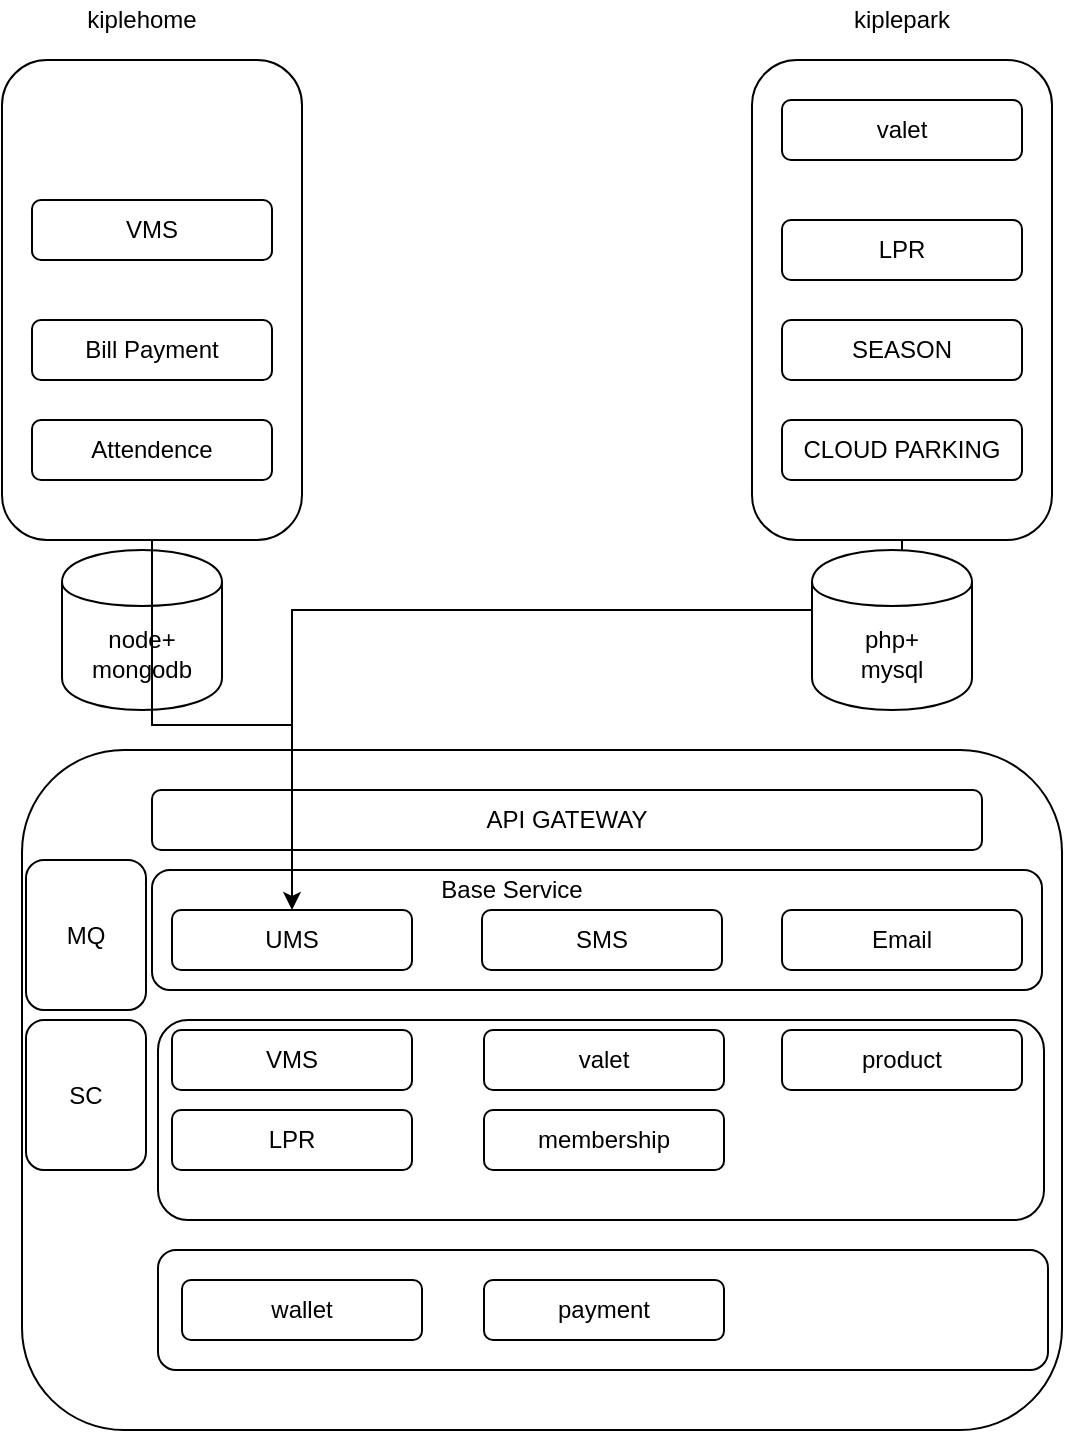 <mxfile version="12.3.8" type="github" pages="2">
  <diagram id="0H-zC2-0R3sZy4OjrHl7" name="第 1 页">
    <mxGraphModel dx="712" dy="353" grid="1" gridSize="10" guides="1" tooltips="1" connect="1" arrows="1" fold="1" page="1" pageScale="1" pageWidth="827" pageHeight="1169" math="0" shadow="0">
      <root>
        <mxCell id="0"/>
        <mxCell id="1" parent="0"/>
        <mxCell id="Smt2OXMbTNINIB3azjr3-1" value="" style="rounded=1;whiteSpace=wrap;html=1;" parent="1" vertex="1">
          <mxGeometry x="90" y="125" width="150" height="240" as="geometry"/>
        </mxCell>
        <mxCell id="USfqKV91AmZVGDaE69Cv-1" style="edgeStyle=orthogonalEdgeStyle;rounded=0;orthogonalLoop=1;jettySize=auto;html=1;" edge="1" parent="1" source="Smt2OXMbTNINIB3azjr3-2" target="Smt2OXMbTNINIB3azjr3-22">
          <mxGeometry relative="1" as="geometry">
            <Array as="points">
              <mxPoint x="540" y="400"/>
              <mxPoint x="235" y="400"/>
            </Array>
          </mxGeometry>
        </mxCell>
        <mxCell id="Smt2OXMbTNINIB3azjr3-2" value="" style="rounded=1;whiteSpace=wrap;html=1;" parent="1" vertex="1">
          <mxGeometry x="465" y="125" width="150" height="240" as="geometry"/>
        </mxCell>
        <mxCell id="Smt2OXMbTNINIB3azjr3-3" value="kiplehome" style="text;html=1;strokeColor=none;fillColor=none;align=center;verticalAlign=middle;whiteSpace=wrap;rounded=0;" parent="1" vertex="1">
          <mxGeometry x="110" y="95" width="100" height="20" as="geometry"/>
        </mxCell>
        <mxCell id="Smt2OXMbTNINIB3azjr3-4" value="kiplepark" style="text;html=1;strokeColor=none;fillColor=none;align=center;verticalAlign=middle;whiteSpace=wrap;rounded=0;" parent="1" vertex="1">
          <mxGeometry x="490" y="95" width="100" height="20" as="geometry"/>
        </mxCell>
        <mxCell id="Smt2OXMbTNINIB3azjr3-6" value="VMS" style="rounded=1;whiteSpace=wrap;html=1;" parent="1" vertex="1">
          <mxGeometry x="105" y="195" width="120" height="30" as="geometry"/>
        </mxCell>
        <mxCell id="Smt2OXMbTNINIB3azjr3-7" value="Bill Payment" style="rounded=1;whiteSpace=wrap;html=1;" parent="1" vertex="1">
          <mxGeometry x="105" y="255" width="120" height="30" as="geometry"/>
        </mxCell>
        <mxCell id="Smt2OXMbTNINIB3azjr3-9" value="Attendence" style="rounded=1;whiteSpace=wrap;html=1;" parent="1" vertex="1">
          <mxGeometry x="105" y="305" width="120" height="30" as="geometry"/>
        </mxCell>
        <mxCell id="Smt2OXMbTNINIB3azjr3-12" value="valet" style="rounded=1;whiteSpace=wrap;html=1;" parent="1" vertex="1">
          <mxGeometry x="480" y="145" width="120" height="30" as="geometry"/>
        </mxCell>
        <mxCell id="Smt2OXMbTNINIB3azjr3-13" value="LPR" style="rounded=1;whiteSpace=wrap;html=1;" parent="1" vertex="1">
          <mxGeometry x="480" y="205" width="120" height="30" as="geometry"/>
        </mxCell>
        <mxCell id="Smt2OXMbTNINIB3azjr3-14" value="SEASON" style="rounded=1;whiteSpace=wrap;html=1;" parent="1" vertex="1">
          <mxGeometry x="480" y="255" width="120" height="30" as="geometry"/>
        </mxCell>
        <mxCell id="Smt2OXMbTNINIB3azjr3-17" value="CLOUD PARKING" style="rounded=1;whiteSpace=wrap;html=1;" parent="1" vertex="1">
          <mxGeometry x="480" y="305" width="120" height="30" as="geometry"/>
        </mxCell>
        <mxCell id="Smt2OXMbTNINIB3azjr3-18" value="" style="rounded=1;whiteSpace=wrap;html=1;" parent="1" vertex="1">
          <mxGeometry x="100" y="470" width="520" height="340" as="geometry"/>
        </mxCell>
        <mxCell id="Smt2OXMbTNINIB3azjr3-20" value="API GATEWAY" style="rounded=1;whiteSpace=wrap;html=1;" parent="1" vertex="1">
          <mxGeometry x="165" y="490" width="415" height="30" as="geometry"/>
        </mxCell>
        <mxCell id="Smt2OXMbTNINIB3azjr3-21" value="" style="rounded=1;whiteSpace=wrap;html=1;" parent="1" vertex="1">
          <mxGeometry x="165" y="530" width="445" height="60" as="geometry"/>
        </mxCell>
        <mxCell id="Smt2OXMbTNINIB3azjr3-22" value="UMS" style="rounded=1;whiteSpace=wrap;html=1;" parent="1" vertex="1">
          <mxGeometry x="175" y="550" width="120" height="30" as="geometry"/>
        </mxCell>
        <mxCell id="Smt2OXMbTNINIB3azjr3-24" value="Base Service" style="text;html=1;strokeColor=none;fillColor=none;align=center;verticalAlign=middle;whiteSpace=wrap;rounded=0;" parent="1" vertex="1">
          <mxGeometry x="305" y="530" width="80" height="20" as="geometry"/>
        </mxCell>
        <mxCell id="Smt2OXMbTNINIB3azjr3-25" value="Email" style="rounded=1;whiteSpace=wrap;html=1;" parent="1" vertex="1">
          <mxGeometry x="480" y="550" width="120" height="30" as="geometry"/>
        </mxCell>
        <mxCell id="Smt2OXMbTNINIB3azjr3-26" value="SMS" style="rounded=1;whiteSpace=wrap;html=1;" parent="1" vertex="1">
          <mxGeometry x="330" y="550" width="120" height="30" as="geometry"/>
        </mxCell>
        <mxCell id="Smt2OXMbTNINIB3azjr3-29" value="node+&lt;br&gt;mongodb" style="shape=cylinder;whiteSpace=wrap;html=1;boundedLbl=1;backgroundOutline=1;" parent="1" vertex="1">
          <mxGeometry x="120" y="370" width="80" height="80" as="geometry"/>
        </mxCell>
        <mxCell id="Smt2OXMbTNINIB3azjr3-30" value="php+&lt;br&gt;mysql" style="shape=cylinder;whiteSpace=wrap;html=1;boundedLbl=1;backgroundOutline=1;" parent="1" vertex="1">
          <mxGeometry x="495" y="370" width="80" height="80" as="geometry"/>
        </mxCell>
        <mxCell id="a5F_TbWvil2wc0R8VG2--1" value="" style="rounded=1;whiteSpace=wrap;html=1;" vertex="1" parent="1">
          <mxGeometry x="168" y="605" width="443" height="100" as="geometry"/>
        </mxCell>
        <mxCell id="a5F_TbWvil2wc0R8VG2--2" value="VMS" style="rounded=1;whiteSpace=wrap;html=1;" vertex="1" parent="1">
          <mxGeometry x="175" y="610" width="120" height="30" as="geometry"/>
        </mxCell>
        <mxCell id="a5F_TbWvil2wc0R8VG2--3" value="valet" style="rounded=1;whiteSpace=wrap;html=1;" vertex="1" parent="1">
          <mxGeometry x="331" y="610" width="120" height="30" as="geometry"/>
        </mxCell>
        <mxCell id="a5F_TbWvil2wc0R8VG2--4" value="LPR" style="rounded=1;whiteSpace=wrap;html=1;" vertex="1" parent="1">
          <mxGeometry x="175" y="650" width="120" height="30" as="geometry"/>
        </mxCell>
        <mxCell id="a5F_TbWvil2wc0R8VG2--5" value="membership" style="rounded=1;whiteSpace=wrap;html=1;" vertex="1" parent="1">
          <mxGeometry x="331" y="650" width="120" height="30" as="geometry"/>
        </mxCell>
        <mxCell id="a5F_TbWvil2wc0R8VG2--6" value="product" style="rounded=1;whiteSpace=wrap;html=1;" vertex="1" parent="1">
          <mxGeometry x="480" y="610" width="120" height="30" as="geometry"/>
        </mxCell>
        <mxCell id="a5F_TbWvil2wc0R8VG2--7" value="" style="rounded=1;whiteSpace=wrap;html=1;" vertex="1" parent="1">
          <mxGeometry x="168" y="720" width="445" height="60" as="geometry"/>
        </mxCell>
        <mxCell id="a5F_TbWvil2wc0R8VG2--8" value="wallet" style="rounded=1;whiteSpace=wrap;html=1;" vertex="1" parent="1">
          <mxGeometry x="180" y="735" width="120" height="30" as="geometry"/>
        </mxCell>
        <mxCell id="a5F_TbWvil2wc0R8VG2--9" value="payment" style="rounded=1;whiteSpace=wrap;html=1;" vertex="1" parent="1">
          <mxGeometry x="331" y="735" width="120" height="30" as="geometry"/>
        </mxCell>
        <mxCell id="a5F_TbWvil2wc0R8VG2--10" value="MQ" style="rounded=1;whiteSpace=wrap;html=1;" vertex="1" parent="1">
          <mxGeometry x="102" y="525" width="60" height="75" as="geometry"/>
        </mxCell>
        <mxCell id="a5F_TbWvil2wc0R8VG2--11" value="SC" style="rounded=1;whiteSpace=wrap;html=1;" vertex="1" parent="1">
          <mxGeometry x="102" y="605" width="60" height="75" as="geometry"/>
        </mxCell>
        <mxCell id="a5F_TbWvil2wc0R8VG2--12" style="edgeStyle=orthogonalEdgeStyle;rounded=0;orthogonalLoop=1;jettySize=auto;html=1;entryX=0.5;entryY=0;entryDx=0;entryDy=0;" edge="1" parent="1" source="Smt2OXMbTNINIB3azjr3-1" target="Smt2OXMbTNINIB3azjr3-22">
          <mxGeometry relative="1" as="geometry"/>
        </mxCell>
      </root>
    </mxGraphModel>
  </diagram>
  <diagram id="cUeJUDqJahE6cD4y8AzB" name="第 2 页">
    <mxGraphModel dx="1832" dy="1668" grid="1" gridSize="10" guides="1" tooltips="1" connect="1" arrows="1" fold="1" page="1" pageScale="1" pageWidth="827" pageHeight="1169" math="0" shadow="0">
      <root>
        <mxCell id="eZUKuvoRVgsEIbDF9PON-0"/>
        <mxCell id="eZUKuvoRVgsEIbDF9PON-1" parent="eZUKuvoRVgsEIbDF9PON-0"/>
        <mxCell id="eZUKuvoRVgsEIbDF9PON-11" style="edgeStyle=orthogonalEdgeStyle;rounded=0;orthogonalLoop=1;jettySize=auto;html=1;exitX=0.5;exitY=1;exitDx=0;exitDy=0;" parent="eZUKuvoRVgsEIbDF9PON-1" source="eZUKuvoRVgsEIbDF9PON-2" target="eZUKuvoRVgsEIbDF9PON-3" edge="1">
          <mxGeometry relative="1" as="geometry"/>
        </mxCell>
        <mxCell id="eZUKuvoRVgsEIbDF9PON-12" style="edgeStyle=orthogonalEdgeStyle;rounded=0;orthogonalLoop=1;jettySize=auto;html=1;entryX=0.5;entryY=0;entryDx=0;entryDy=0;" parent="eZUKuvoRVgsEIbDF9PON-1" edge="1">
          <mxGeometry relative="1" as="geometry">
            <mxPoint x="310" y="205" as="sourcePoint"/>
            <mxPoint x="499.667" y="274.667" as="targetPoint"/>
            <Array as="points">
              <mxPoint x="310" y="235"/>
              <mxPoint x="500" y="235"/>
            </Array>
          </mxGeometry>
        </mxCell>
        <mxCell id="eZUKuvoRVgsEIbDF9PON-13" style="edgeStyle=orthogonalEdgeStyle;rounded=0;orthogonalLoop=1;jettySize=auto;html=1;" parent="eZUKuvoRVgsEIbDF9PON-1" source="eZUKuvoRVgsEIbDF9PON-2" target="eZUKuvoRVgsEIbDF9PON-4" edge="1">
          <mxGeometry relative="1" as="geometry"/>
        </mxCell>
        <mxCell id="eZUKuvoRVgsEIbDF9PON-14" style="edgeStyle=orthogonalEdgeStyle;rounded=0;orthogonalLoop=1;jettySize=auto;html=1;entryX=0.5;entryY=0;entryDx=0;entryDy=0;" parent="eZUKuvoRVgsEIbDF9PON-1" source="eZUKuvoRVgsEIbDF9PON-2" target="eZUKuvoRVgsEIbDF9PON-5" edge="1">
          <mxGeometry relative="1" as="geometry"/>
        </mxCell>
        <mxCell id="eZUKuvoRVgsEIbDF9PON-41" style="edgeStyle=orthogonalEdgeStyle;rounded=0;orthogonalLoop=1;jettySize=auto;html=1;entryX=1;entryY=0.5;entryDx=0;entryDy=0;" parent="eZUKuvoRVgsEIbDF9PON-1" source="eZUKuvoRVgsEIbDF9PON-2" target="eZUKuvoRVgsEIbDF9PON-39" edge="1">
          <mxGeometry relative="1" as="geometry"/>
        </mxCell>
        <mxCell id="eZUKuvoRVgsEIbDF9PON-2" value="kiplebiz/webcash" style="rounded=1;whiteSpace=wrap;html=1;fillColor=#fa6800;strokeColor=#C73500;fontColor=#ffffff;" parent="eZUKuvoRVgsEIbDF9PON-1" vertex="1">
          <mxGeometry x="250" y="140" width="120" height="60" as="geometry"/>
        </mxCell>
        <mxCell id="eZUKuvoRVgsEIbDF9PON-3" value="waas" style="rounded=1;whiteSpace=wrap;html=1;fillColor=#d5e8d4;strokeColor=#82b366;" parent="eZUKuvoRVgsEIbDF9PON-1" vertex="1">
          <mxGeometry x="20" y="270" width="120" height="30" as="geometry"/>
        </mxCell>
        <mxCell id="eZUKuvoRVgsEIbDF9PON-4" value="user portal" style="rounded=1;whiteSpace=wrap;html=1;fillColor=#d5e8d4;strokeColor=#82b366;" parent="eZUKuvoRVgsEIbDF9PON-1" vertex="1">
          <mxGeometry x="160" y="270" width="120" height="30" as="geometry"/>
        </mxCell>
        <mxCell id="eZUKuvoRVgsEIbDF9PON-5" value="merchant portal" style="rounded=1;whiteSpace=wrap;html=1;fillColor=#d5e8d4;strokeColor=#82b366;" parent="eZUKuvoRVgsEIbDF9PON-1" vertex="1">
          <mxGeometry x="300" y="270" width="120" height="30" as="geometry"/>
        </mxCell>
        <mxCell id="eZUKuvoRVgsEIbDF9PON-6" value="admin/finance portal" style="rounded=1;whiteSpace=wrap;html=1;fillColor=#d5e8d4;strokeColor=#82b366;" parent="eZUKuvoRVgsEIbDF9PON-1" vertex="1">
          <mxGeometry x="440" y="270" width="120" height="30" as="geometry"/>
        </mxCell>
        <mxCell id="eZUKuvoRVgsEIbDF9PON-10" value="" style="edgeStyle=orthogonalEdgeStyle;rounded=0;orthogonalLoop=1;jettySize=auto;html=1;" parent="eZUKuvoRVgsEIbDF9PON-1" source="eZUKuvoRVgsEIbDF9PON-7" target="eZUKuvoRVgsEIbDF9PON-2" edge="1">
          <mxGeometry relative="1" as="geometry"/>
        </mxCell>
        <mxCell id="eZUKuvoRVgsEIbDF9PON-40" style="edgeStyle=orthogonalEdgeStyle;rounded=0;orthogonalLoop=1;jettySize=auto;html=1;entryX=1;entryY=0.5;entryDx=0;entryDy=0;" parent="eZUKuvoRVgsEIbDF9PON-1" source="eZUKuvoRVgsEIbDF9PON-7" target="eZUKuvoRVgsEIbDF9PON-39" edge="1">
          <mxGeometry relative="1" as="geometry"/>
        </mxCell>
        <mxCell id="eZUKuvoRVgsEIbDF9PON-7" value="ums" style="rounded=1;whiteSpace=wrap;html=1;fillColor=#ffff88;strokeColor=#36393d;" parent="eZUKuvoRVgsEIbDF9PON-1" vertex="1">
          <mxGeometry x="250" width="120" height="60" as="geometry"/>
        </mxCell>
        <mxCell id="eZUKuvoRVgsEIbDF9PON-9" value="" style="edgeStyle=orthogonalEdgeStyle;rounded=0;orthogonalLoop=1;jettySize=auto;html=1;" parent="eZUKuvoRVgsEIbDF9PON-1" source="eZUKuvoRVgsEIbDF9PON-8" target="eZUKuvoRVgsEIbDF9PON-7" edge="1">
          <mxGeometry relative="1" as="geometry"/>
        </mxCell>
        <mxCell id="eZUKuvoRVgsEIbDF9PON-8" value="kiplepay" style="rounded=1;whiteSpace=wrap;html=1;fillColor=#d5e8d4;strokeColor=#82b366;" parent="eZUKuvoRVgsEIbDF9PON-1" vertex="1">
          <mxGeometry x="250" y="-130" width="120" height="60" as="geometry"/>
        </mxCell>
        <mxCell id="eZUKuvoRVgsEIbDF9PON-33" style="edgeStyle=orthogonalEdgeStyle;rounded=0;orthogonalLoop=1;jettySize=auto;html=1;entryX=0;entryY=0.5;entryDx=0;entryDy=0;" parent="eZUKuvoRVgsEIbDF9PON-1" source="eZUKuvoRVgsEIbDF9PON-15" target="eZUKuvoRVgsEIbDF9PON-16" edge="1">
          <mxGeometry relative="1" as="geometry"/>
        </mxCell>
        <mxCell id="eZUKuvoRVgsEIbDF9PON-34" style="edgeStyle=orthogonalEdgeStyle;rounded=0;orthogonalLoop=1;jettySize=auto;html=1;entryX=0;entryY=0.5;entryDx=0;entryDy=0;" parent="eZUKuvoRVgsEIbDF9PON-1" source="eZUKuvoRVgsEIbDF9PON-15" target="eZUKuvoRVgsEIbDF9PON-17" edge="1">
          <mxGeometry relative="1" as="geometry"/>
        </mxCell>
        <mxCell id="eZUKuvoRVgsEIbDF9PON-35" style="edgeStyle=orthogonalEdgeStyle;rounded=0;orthogonalLoop=1;jettySize=auto;html=1;entryX=0;entryY=0.5;entryDx=0;entryDy=0;" parent="eZUKuvoRVgsEIbDF9PON-1" source="eZUKuvoRVgsEIbDF9PON-15" target="eZUKuvoRVgsEIbDF9PON-18" edge="1">
          <mxGeometry relative="1" as="geometry"/>
        </mxCell>
        <mxCell id="eZUKuvoRVgsEIbDF9PON-36" style="edgeStyle=orthogonalEdgeStyle;rounded=0;orthogonalLoop=1;jettySize=auto;html=1;entryX=0;entryY=0.5;entryDx=0;entryDy=0;" parent="eZUKuvoRVgsEIbDF9PON-1" source="eZUKuvoRVgsEIbDF9PON-15" target="eZUKuvoRVgsEIbDF9PON-19" edge="1">
          <mxGeometry relative="1" as="geometry"/>
        </mxCell>
        <mxCell id="eZUKuvoRVgsEIbDF9PON-38" style="edgeStyle=orthogonalEdgeStyle;rounded=0;orthogonalLoop=1;jettySize=auto;html=1;entryX=0;entryY=0.5;entryDx=0;entryDy=0;" parent="eZUKuvoRVgsEIbDF9PON-1" source="eZUKuvoRVgsEIbDF9PON-15" target="eZUKuvoRVgsEIbDF9PON-20" edge="1">
          <mxGeometry relative="1" as="geometry"/>
        </mxCell>
        <mxCell id="eZUKuvoRVgsEIbDF9PON-15" value="GateWay" style="rounded=1;whiteSpace=wrap;html=1;fillColor=#cdeb8b;strokeColor=#36393d;" parent="eZUKuvoRVgsEIbDF9PON-1" vertex="1">
          <mxGeometry x="640" y="180" width="120" height="60" as="geometry"/>
        </mxCell>
        <mxCell id="eZUKuvoRVgsEIbDF9PON-16" value="fpx/支付网关&lt;br&gt;[银行网关]" style="rounded=1;whiteSpace=wrap;html=1;fillColor=#cdeb8b;strokeColor=#36393d;" parent="eZUKuvoRVgsEIbDF9PON-1" vertex="1">
          <mxGeometry x="827" y="50" width="120" height="30" as="geometry"/>
        </mxCell>
        <mxCell id="eZUKuvoRVgsEIbDF9PON-17" value="wechat" style="rounded=1;whiteSpace=wrap;html=1;fillColor=#cdeb8b;strokeColor=#36393d;" parent="eZUKuvoRVgsEIbDF9PON-1" vertex="1">
          <mxGeometry x="827" y="115" width="120" height="30" as="geometry"/>
        </mxCell>
        <mxCell id="eZUKuvoRVgsEIbDF9PON-18" value="alipay" style="rounded=1;whiteSpace=wrap;html=1;fillColor=#cdeb8b;strokeColor=#36393d;" parent="eZUKuvoRVgsEIbDF9PON-1" vertex="1">
          <mxGeometry x="827" y="195" width="120" height="30" as="geometry"/>
        </mxCell>
        <mxCell id="eZUKuvoRVgsEIbDF9PON-19" value="kiplepaying" style="rounded=1;whiteSpace=wrap;html=1;fillColor=#cdeb8b;strokeColor=#36393d;" parent="eZUKuvoRVgsEIbDF9PON-1" vertex="1">
          <mxGeometry x="827" y="285" width="120" height="30" as="geometry"/>
        </mxCell>
        <mxCell id="eZUKuvoRVgsEIbDF9PON-24" value="" style="edgeStyle=orthogonalEdgeStyle;rounded=0;orthogonalLoop=1;jettySize=auto;html=1;" parent="eZUKuvoRVgsEIbDF9PON-1" source="eZUKuvoRVgsEIbDF9PON-20" target="eZUKuvoRVgsEIbDF9PON-23" edge="1">
          <mxGeometry relative="1" as="geometry"/>
        </mxCell>
        <mxCell id="eZUKuvoRVgsEIbDF9PON-20" value="&lt;span style=&quot;color: rgb(153, 153, 153); font-family: arial, &amp;quot;microsoft yahei&amp;quot;, &amp;quot;\\5fae软雅黑&amp;quot;, &amp;quot;\\5b8b体&amp;quot;, &amp;quot;malgun gothic&amp;quot;, meiryo, sans-serif; font-size: 14px; line-height: 21px;&quot;&gt;&lt;span class=&quot;Apple-converted-space&quot;&gt;&amp;nbsp;&lt;/span&gt;&lt;/span&gt;&lt;span class=&quot;typo&quot; style=&quot;box-sizing: border-box; color: rgb(51, 51, 51); font-family: arial, &amp;quot;microsoft yahei&amp;quot;, &amp;quot;\\5fae软雅黑&amp;quot;, &amp;quot;\\5b8b体&amp;quot;, &amp;quot;malgun gothic&amp;quot;, meiryo, sans-serif; font-size: 14px; line-height: 21px;&quot;&gt;credit card&lt;/span&gt;" style="rounded=1;whiteSpace=wrap;html=1;fillColor=#ffff88;strokeColor=#36393d;labelBackgroundColor=none;" parent="eZUKuvoRVgsEIbDF9PON-1" vertex="1">
          <mxGeometry x="827" y="350" width="120" height="30" as="geometry"/>
        </mxCell>
        <mxCell id="eZUKuvoRVgsEIbDF9PON-29" style="edgeStyle=orthogonalEdgeStyle;rounded=0;orthogonalLoop=1;jettySize=auto;html=1;entryX=0;entryY=0.75;entryDx=0;entryDy=0;" parent="eZUKuvoRVgsEIbDF9PON-1" source="eZUKuvoRVgsEIbDF9PON-23" target="eZUKuvoRVgsEIbDF9PON-25" edge="1">
          <mxGeometry relative="1" as="geometry"/>
        </mxCell>
        <mxCell id="eZUKuvoRVgsEIbDF9PON-30" style="edgeStyle=orthogonalEdgeStyle;rounded=0;orthogonalLoop=1;jettySize=auto;html=1;entryX=0;entryY=0.75;entryDx=0;entryDy=0;" parent="eZUKuvoRVgsEIbDF9PON-1" source="eZUKuvoRVgsEIbDF9PON-23" target="eZUKuvoRVgsEIbDF9PON-26" edge="1">
          <mxGeometry relative="1" as="geometry"/>
        </mxCell>
        <mxCell id="eZUKuvoRVgsEIbDF9PON-31" style="edgeStyle=orthogonalEdgeStyle;rounded=0;orthogonalLoop=1;jettySize=auto;html=1;entryX=0;entryY=0.5;entryDx=0;entryDy=0;" parent="eZUKuvoRVgsEIbDF9PON-1" source="eZUKuvoRVgsEIbDF9PON-23" target="eZUKuvoRVgsEIbDF9PON-27" edge="1">
          <mxGeometry relative="1" as="geometry"/>
        </mxCell>
        <mxCell id="eZUKuvoRVgsEIbDF9PON-32" style="edgeStyle=orthogonalEdgeStyle;rounded=0;orthogonalLoop=1;jettySize=auto;html=1;entryX=0;entryY=0.25;entryDx=0;entryDy=0;" parent="eZUKuvoRVgsEIbDF9PON-1" source="eZUKuvoRVgsEIbDF9PON-23" target="eZUKuvoRVgsEIbDF9PON-28" edge="1">
          <mxGeometry relative="1" as="geometry"/>
        </mxCell>
        <mxCell id="eZUKuvoRVgsEIbDF9PON-23" value="&lt;font face=&quot;arial, microsoft yahei, \\5fae软雅黑, \\5b8b体, malgun gothic, meiryo, sans-serif&quot;&gt;&lt;span style=&quot;font-size: 14px&quot;&gt;cc-gateway&lt;/span&gt;&lt;/font&gt;" style="rounded=1;whiteSpace=wrap;html=1;fillColor=#ffff88;strokeColor=#36393d;labelBackgroundColor=none;" parent="eZUKuvoRVgsEIbDF9PON-1" vertex="1">
          <mxGeometry x="1027" y="350" width="120" height="30" as="geometry"/>
        </mxCell>
        <mxCell id="eZUKuvoRVgsEIbDF9PON-25" value="&lt;font face=&quot;arial, microsoft yahei, \\5fae软雅黑, \\5b8b体, malgun gothic, meiryo, sans-serif&quot;&gt;&lt;span style=&quot;font-size: 14px;&quot;&gt;ABGIN&lt;/span&gt;&lt;/font&gt;" style="rounded=1;whiteSpace=wrap;html=1;fillColor=#ffff88;strokeColor=#000000;labelBackgroundColor=none;fontColor=#000000;" parent="eZUKuvoRVgsEIbDF9PON-1" vertex="1">
          <mxGeometry x="1200" y="270" width="120" height="30" as="geometry"/>
        </mxCell>
        <mxCell id="eZUKuvoRVgsEIbDF9PON-26" value="&lt;font face=&quot;arial, microsoft yahei, \\5fae软雅黑, \\5b8b体, malgun gothic, meiryo, sans-serif&quot;&gt;&lt;span style=&quot;font-size: 14px;&quot;&gt;ALll&lt;/span&gt;&lt;/font&gt;" style="rounded=1;whiteSpace=wrap;html=1;fillColor=#ffff88;strokeColor=#000000;labelBackgroundColor=none;fontColor=#000000;" parent="eZUKuvoRVgsEIbDF9PON-1" vertex="1">
          <mxGeometry x="1200" y="320" width="120" height="30" as="geometry"/>
        </mxCell>
        <mxCell id="eZUKuvoRVgsEIbDF9PON-27" value="&lt;font face=&quot;arial, microsoft yahei, \\5fae软雅黑, \\5b8b体, malgun gothic, meiryo, sans-serif&quot;&gt;&lt;span style=&quot;font-size: 14px;&quot;&gt;MIGS&lt;/span&gt;&lt;/font&gt;" style="rounded=1;whiteSpace=wrap;html=1;fillColor=#ffff88;strokeColor=#000000;labelBackgroundColor=none;fontColor=#000000;" parent="eZUKuvoRVgsEIbDF9PON-1" vertex="1">
          <mxGeometry x="1200" y="380" width="120" height="30" as="geometry"/>
        </mxCell>
        <mxCell id="eZUKuvoRVgsEIbDF9PON-28" value="&lt;font face=&quot;arial, microsoft yahei, \\5fae软雅黑, \\5b8b体, malgun gothic, meiryo, sans-serif&quot;&gt;&lt;span style=&quot;font-size: 14px;&quot;&gt;MRGS&lt;/span&gt;&lt;/font&gt;" style="rounded=1;whiteSpace=wrap;html=1;fillColor=#ffff88;strokeColor=#000000;labelBackgroundColor=none;fontColor=#000000;" parent="eZUKuvoRVgsEIbDF9PON-1" vertex="1">
          <mxGeometry x="1200" y="430" width="120" height="30" as="geometry"/>
        </mxCell>
        <mxCell id="eZUKuvoRVgsEIbDF9PON-39" value="database" style="shape=cylinder;whiteSpace=wrap;html=1;boundedLbl=1;backgroundOutline=1;fillColor=#f9f7ed;strokeColor=#36393d;" parent="eZUKuvoRVgsEIbDF9PON-1" vertex="1">
          <mxGeometry x="-140" y="75" width="70" height="80" as="geometry"/>
        </mxCell>
        <mxCell id="eZUKuvoRVgsEIbDF9PON-42" value="share database" style="text;html=1;strokeColor=none;fillColor=none;align=center;verticalAlign=middle;whiteSpace=wrap;rounded=0;" parent="eZUKuvoRVgsEIbDF9PON-1" vertex="1">
          <mxGeometry x="-40" y="95" width="90" height="20" as="geometry"/>
        </mxCell>
      </root>
    </mxGraphModel>
  </diagram>
</mxfile>
